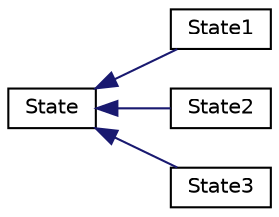 digraph "Graphical Class Hierarchy"
{
 // LATEX_PDF_SIZE
  edge [fontname="Helvetica",fontsize="10",labelfontname="Helvetica",labelfontsize="10"];
  node [fontname="Helvetica",fontsize="10",shape=record];
  rankdir="LR";
  Node0 [label="State",height=0.2,width=0.4,color="black", fillcolor="white", style="filled",URL="$classState.html",tooltip=" "];
  Node0 -> Node1 [dir="back",color="midnightblue",fontsize="10",style="solid",fontname="Helvetica"];
  Node1 [label="State1",height=0.2,width=0.4,color="black", fillcolor="white", style="filled",URL="$classState1.html",tooltip=" "];
  Node0 -> Node2 [dir="back",color="midnightblue",fontsize="10",style="solid",fontname="Helvetica"];
  Node2 [label="State2",height=0.2,width=0.4,color="black", fillcolor="white", style="filled",URL="$classState2.html",tooltip=" "];
  Node0 -> Node3 [dir="back",color="midnightblue",fontsize="10",style="solid",fontname="Helvetica"];
  Node3 [label="State3",height=0.2,width=0.4,color="black", fillcolor="white", style="filled",URL="$classState3.html",tooltip=" "];
}
